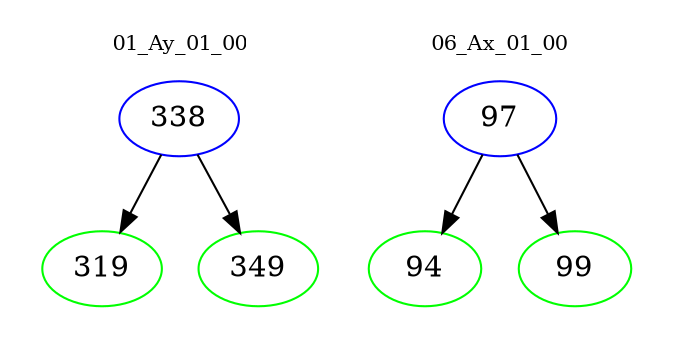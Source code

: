 digraph{
subgraph cluster_0 {
color = white
label = "01_Ay_01_00";
fontsize=10;
T0_338 [label="338", color="blue"]
T0_338 -> T0_319 [color="black"]
T0_319 [label="319", color="green"]
T0_338 -> T0_349 [color="black"]
T0_349 [label="349", color="green"]
}
subgraph cluster_1 {
color = white
label = "06_Ax_01_00";
fontsize=10;
T1_97 [label="97", color="blue"]
T1_97 -> T1_94 [color="black"]
T1_94 [label="94", color="green"]
T1_97 -> T1_99 [color="black"]
T1_99 [label="99", color="green"]
}
}
